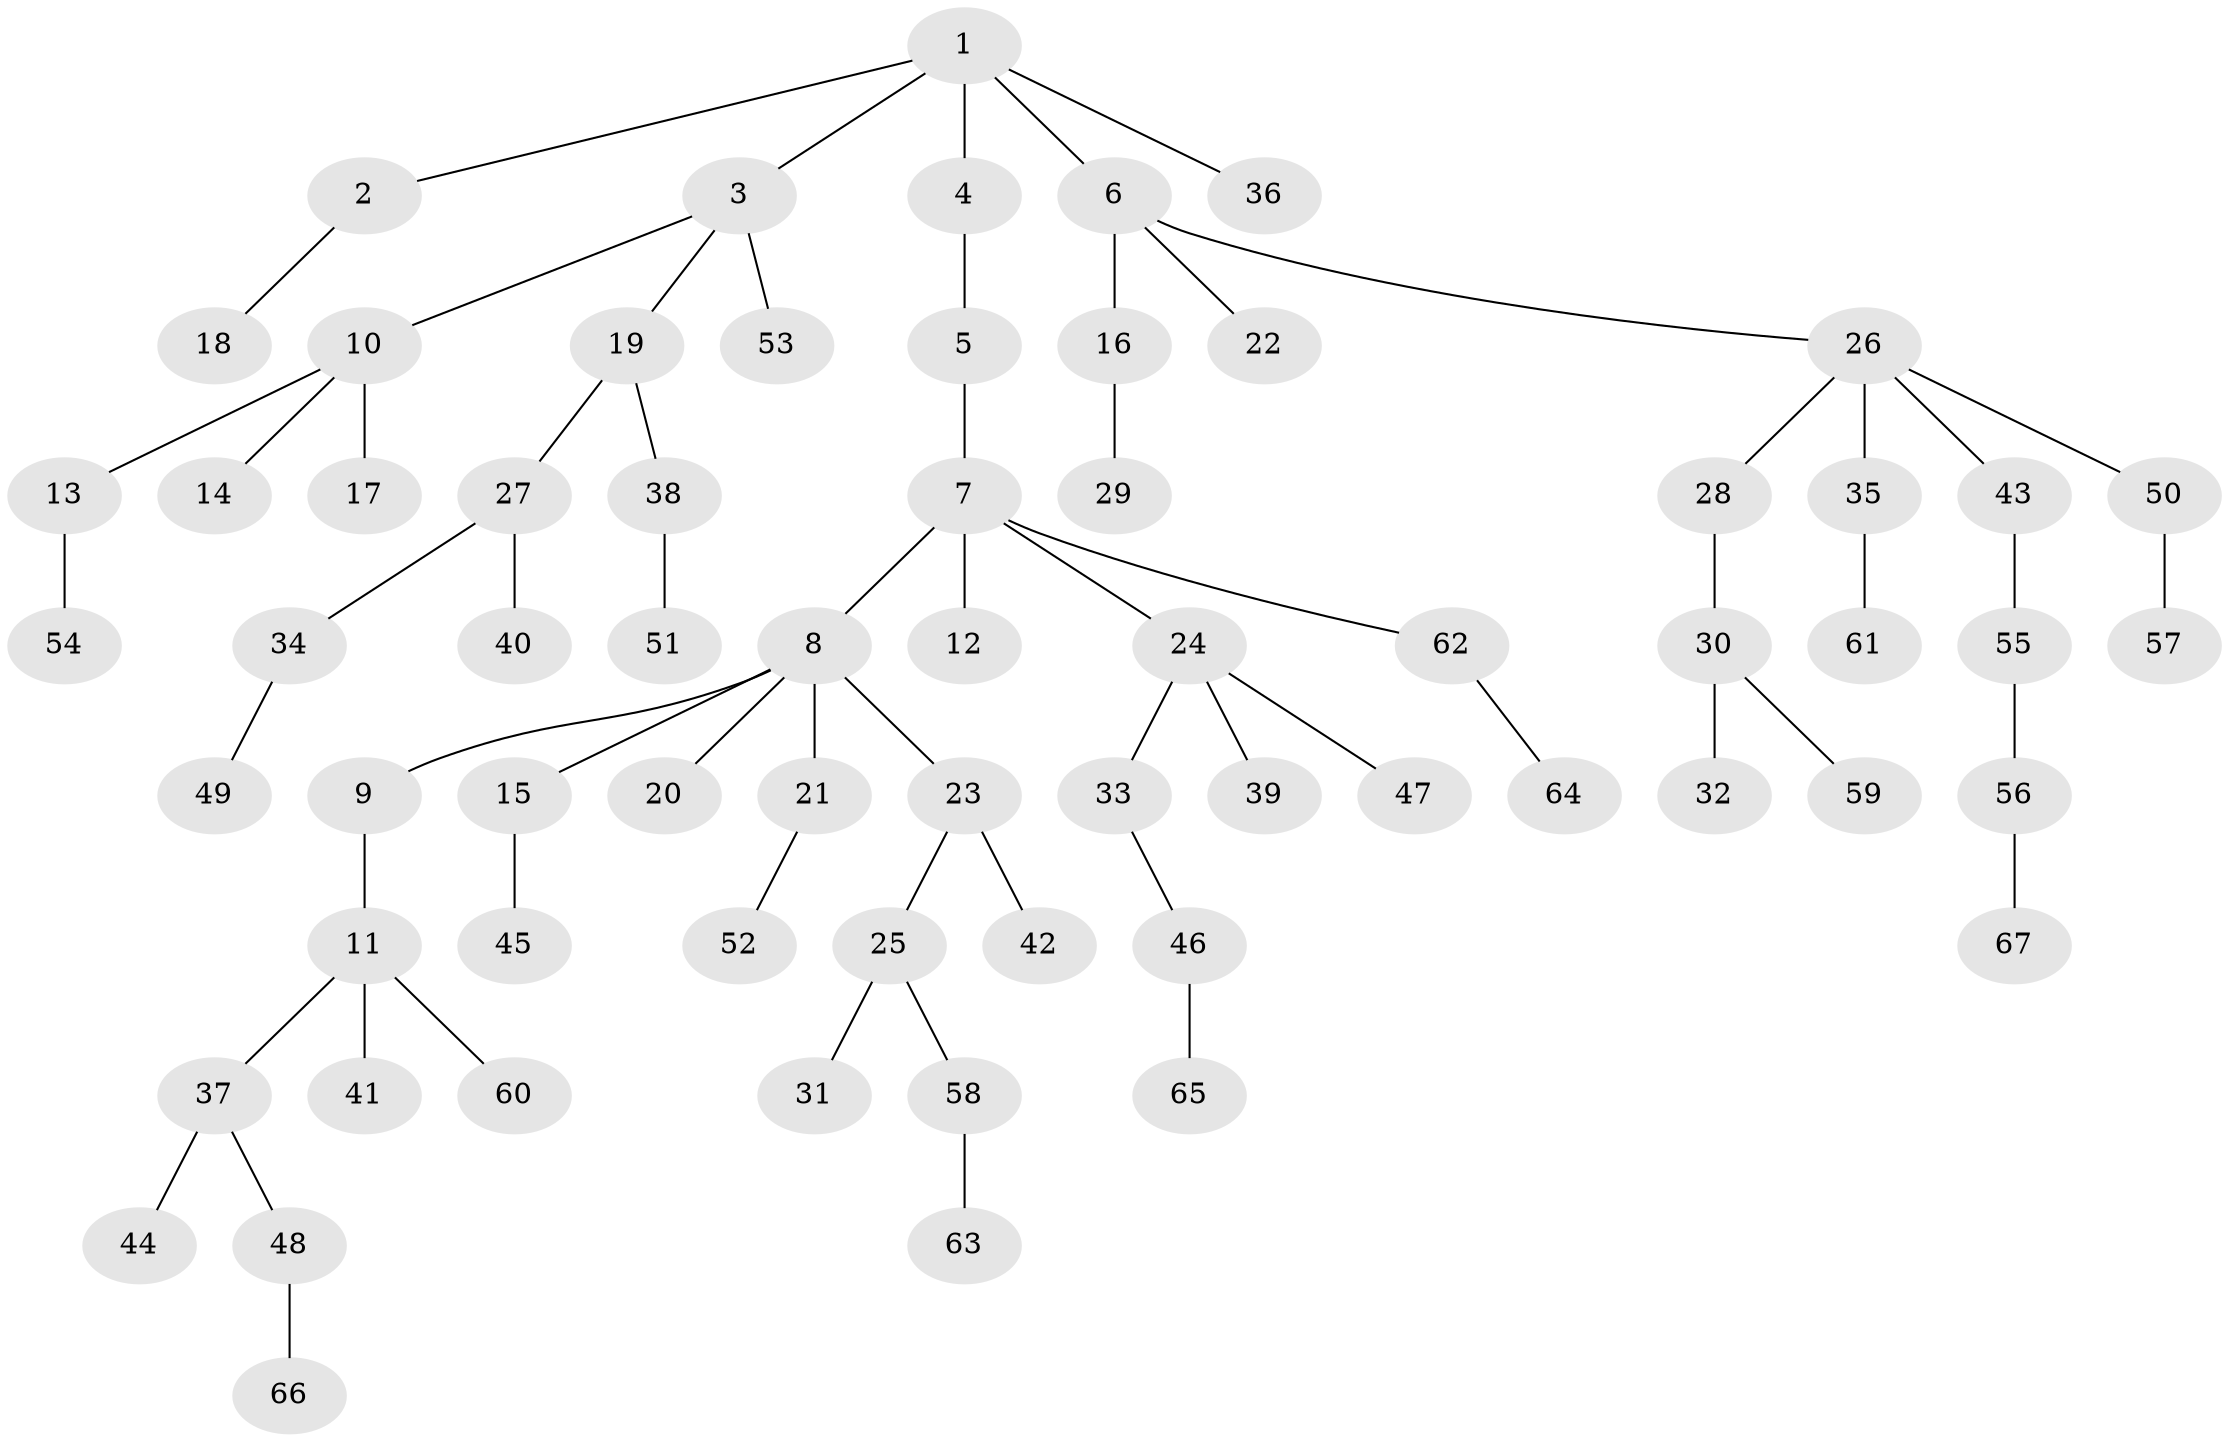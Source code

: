 // coarse degree distribution, {7: 0.023255813953488372, 1: 0.6046511627906976, 3: 0.09302325581395349, 2: 0.16279069767441862, 5: 0.06976744186046512, 6: 0.023255813953488372, 4: 0.023255813953488372}
// Generated by graph-tools (version 1.1) at 2025/24/03/03/25 07:24:07]
// undirected, 67 vertices, 66 edges
graph export_dot {
graph [start="1"]
  node [color=gray90,style=filled];
  1;
  2;
  3;
  4;
  5;
  6;
  7;
  8;
  9;
  10;
  11;
  12;
  13;
  14;
  15;
  16;
  17;
  18;
  19;
  20;
  21;
  22;
  23;
  24;
  25;
  26;
  27;
  28;
  29;
  30;
  31;
  32;
  33;
  34;
  35;
  36;
  37;
  38;
  39;
  40;
  41;
  42;
  43;
  44;
  45;
  46;
  47;
  48;
  49;
  50;
  51;
  52;
  53;
  54;
  55;
  56;
  57;
  58;
  59;
  60;
  61;
  62;
  63;
  64;
  65;
  66;
  67;
  1 -- 2;
  1 -- 3;
  1 -- 4;
  1 -- 6;
  1 -- 36;
  2 -- 18;
  3 -- 10;
  3 -- 19;
  3 -- 53;
  4 -- 5;
  5 -- 7;
  6 -- 16;
  6 -- 22;
  6 -- 26;
  7 -- 8;
  7 -- 12;
  7 -- 24;
  7 -- 62;
  8 -- 9;
  8 -- 15;
  8 -- 20;
  8 -- 21;
  8 -- 23;
  9 -- 11;
  10 -- 13;
  10 -- 14;
  10 -- 17;
  11 -- 37;
  11 -- 41;
  11 -- 60;
  13 -- 54;
  15 -- 45;
  16 -- 29;
  19 -- 27;
  19 -- 38;
  21 -- 52;
  23 -- 25;
  23 -- 42;
  24 -- 33;
  24 -- 39;
  24 -- 47;
  25 -- 31;
  25 -- 58;
  26 -- 28;
  26 -- 35;
  26 -- 43;
  26 -- 50;
  27 -- 34;
  27 -- 40;
  28 -- 30;
  30 -- 32;
  30 -- 59;
  33 -- 46;
  34 -- 49;
  35 -- 61;
  37 -- 44;
  37 -- 48;
  38 -- 51;
  43 -- 55;
  46 -- 65;
  48 -- 66;
  50 -- 57;
  55 -- 56;
  56 -- 67;
  58 -- 63;
  62 -- 64;
}
